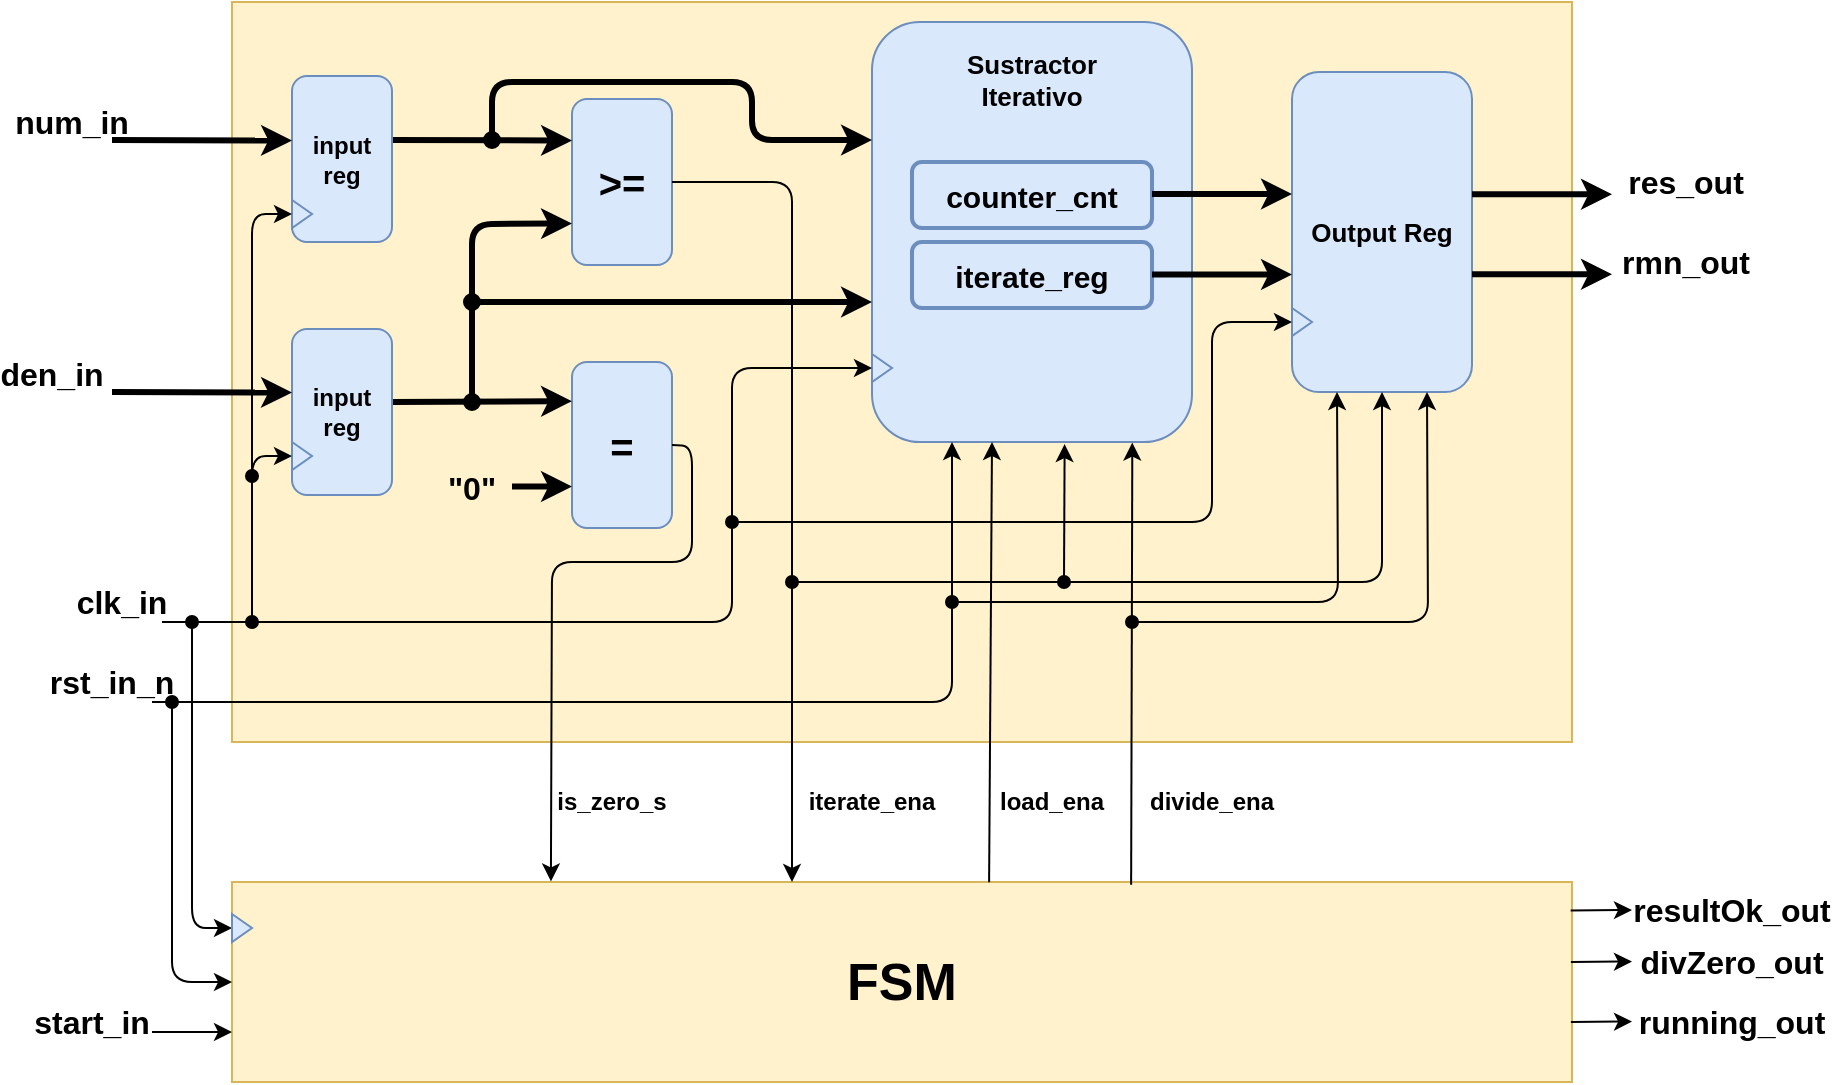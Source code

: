 <mxfile version="13.6.4" type="device"><diagram id="IGEeKRHh0Rcoziy8Hhgf" name="Page-1"><mxGraphModel dx="1338" dy="1916" grid="1" gridSize="10" guides="1" tooltips="1" connect="1" arrows="1" fold="1" page="1" pageScale="1" pageWidth="827" pageHeight="1169" math="0" shadow="0"><root><mxCell id="0"/><mxCell id="1" parent="0"/><mxCell id="wsad7hU_u0NOVcSZ6Bdz-1" value="&amp;lt;" style="rounded=0;whiteSpace=wrap;html=1;fillColor=#fff2cc;strokeColor=#d6b656;" parent="1" vertex="1"><mxGeometry x="120" y="-70" width="670" height="370" as="geometry"/></mxCell><mxCell id="wsad7hU_u0NOVcSZ6Bdz-5" value="&lt;font style=&quot;font-size: 16px&quot;&gt;&lt;b&gt;clk_in&lt;/b&gt;&lt;/font&gt;" style="text;html=1;strokeColor=none;fillColor=none;align=center;verticalAlign=middle;whiteSpace=wrap;rounded=0;" parent="1" vertex="1"><mxGeometry x="45" y="220" width="40" height="20" as="geometry"/></mxCell><mxCell id="wsad7hU_u0NOVcSZ6Bdz-11" value="" style="rounded=1;whiteSpace=wrap;html=1;fillColor=#dae8fc;strokeColor=#6c8ebf;" parent="1" vertex="1"><mxGeometry x="440" y="-60" width="160" height="210" as="geometry"/></mxCell><mxCell id="wsad7hU_u0NOVcSZ6Bdz-19" value="&lt;font style=&quot;font-size: 16px&quot;&gt;&lt;b&gt;rst_in_n&lt;br&gt;&lt;/b&gt;&lt;/font&gt;" style="text;html=1;strokeColor=none;fillColor=none;align=center;verticalAlign=middle;whiteSpace=wrap;rounded=0;" parent="1" vertex="1"><mxGeometry x="20" y="260" width="80" height="20" as="geometry"/></mxCell><mxCell id="wsad7hU_u0NOVcSZ6Bdz-26" value="" style="triangle;whiteSpace=wrap;html=1;fillColor=#dae8fc;strokeColor=#6c8ebf;" parent="1" vertex="1"><mxGeometry x="440" y="106" width="10" height="14" as="geometry"/></mxCell><mxCell id="akLisMP6t6g6D5X6pqiV-1" value="&lt;b&gt;&lt;font style=&quot;font-size: 26px&quot;&gt;FSM&lt;/font&gt;&lt;/b&gt;" style="rounded=0;whiteSpace=wrap;html=1;fillColor=#fff2cc;strokeColor=#d6b656;" parent="1" vertex="1"><mxGeometry x="120" y="370" width="670" height="100" as="geometry"/></mxCell><mxCell id="akLisMP6t6g6D5X6pqiV-3" value="&lt;font style=&quot;font-size: 16px&quot;&gt;&lt;b&gt;num_in&lt;/b&gt;&lt;/font&gt;" style="text;html=1;strokeColor=none;fillColor=none;align=center;verticalAlign=middle;whiteSpace=wrap;rounded=0;" parent="1" vertex="1"><mxGeometry x="20" y="-20" width="40" height="20" as="geometry"/></mxCell><mxCell id="akLisMP6t6g6D5X6pqiV-4" value="&lt;font style=&quot;font-size: 16px&quot;&gt;&lt;b&gt;den_in&lt;br&gt;&lt;/b&gt;&lt;/font&gt;" style="text;html=1;strokeColor=none;fillColor=none;align=center;verticalAlign=middle;whiteSpace=wrap;rounded=0;" parent="1" vertex="1"><mxGeometry x="10" y="106" width="40" height="20" as="geometry"/></mxCell><mxCell id="akLisMP6t6g6D5X6pqiV-5" value="&lt;font style=&quot;font-size: 16px&quot;&gt;&lt;b&gt;start_in&lt;/b&gt;&lt;/font&gt;" style="text;html=1;strokeColor=none;fillColor=none;align=center;verticalAlign=middle;whiteSpace=wrap;rounded=0;" parent="1" vertex="1"><mxGeometry x="30" y="430" width="40" height="20" as="geometry"/></mxCell><mxCell id="akLisMP6t6g6D5X6pqiV-7" value="&lt;font style=&quot;font-size: 20px&quot;&gt;&lt;b&gt;=&lt;/b&gt;&lt;/font&gt;" style="rounded=1;whiteSpace=wrap;html=1;fillColor=#dae8fc;strokeColor=#6c8ebf;" parent="1" vertex="1"><mxGeometry x="290" y="110" width="50" height="83" as="geometry"/></mxCell><mxCell id="akLisMP6t6g6D5X6pqiV-9" value="&lt;font style=&quot;font-size: 16px&quot;&gt;&lt;b&gt;&quot;0&quot;&lt;br&gt;&lt;/b&gt;&lt;/font&gt;" style="text;html=1;strokeColor=none;fillColor=none;align=center;verticalAlign=middle;whiteSpace=wrap;rounded=0;" parent="1" vertex="1"><mxGeometry x="220" y="160" width="40" height="25" as="geometry"/></mxCell><mxCell id="akLisMP6t6g6D5X6pqiV-17" value="&lt;span style=&quot;font-size: 20px&quot;&gt;&lt;b&gt;&amp;gt;=&lt;/b&gt;&lt;/span&gt;" style="rounded=1;whiteSpace=wrap;html=1;fillColor=#dae8fc;strokeColor=#6c8ebf;" parent="1" vertex="1"><mxGeometry x="290" y="-21.5" width="50" height="83" as="geometry"/></mxCell><mxCell id="akLisMP6t6g6D5X6pqiV-21" value="" style="endArrow=classic;html=1;strokeWidth=3;" parent="1" edge="1"><mxGeometry width="50" height="50" relative="1" as="geometry"><mxPoint x="200" y="130" as="sourcePoint"/><mxPoint x="290" y="129.58" as="targetPoint"/></mxGeometry></mxCell><mxCell id="akLisMP6t6g6D5X6pqiV-22" value="" style="endArrow=classic;html=1;strokeWidth=3;" parent="1" edge="1"><mxGeometry width="50" height="50" relative="1" as="geometry"><mxPoint x="260" y="172.26" as="sourcePoint"/><mxPoint x="290" y="172.26" as="targetPoint"/><Array as="points"><mxPoint x="280" y="172.26"/></Array></mxGeometry></mxCell><mxCell id="akLisMP6t6g6D5X6pqiV-32" value="" style="endArrow=classic;html=1;strokeWidth=3;entryX=0;entryY=0.25;entryDx=0;entryDy=0;" parent="1" target="akLisMP6t6g6D5X6pqiV-17" edge="1"><mxGeometry width="50" height="50" relative="1" as="geometry"><mxPoint x="200" y="-1" as="sourcePoint"/><mxPoint x="290" y="40.0" as="targetPoint"/></mxGeometry></mxCell><mxCell id="akLisMP6t6g6D5X6pqiV-36" value="" style="endArrow=classic;html=1;strokeWidth=3;startArrow=oval;startFill=1;" parent="1" edge="1"><mxGeometry width="50" height="50" relative="1" as="geometry"><mxPoint x="240" y="80" as="sourcePoint"/><mxPoint x="440" y="80" as="targetPoint"/></mxGeometry></mxCell><mxCell id="akLisMP6t6g6D5X6pqiV-37" value="" style="endArrow=classic;html=1;strokeWidth=3;startArrow=oval;startFill=1;" parent="1" edge="1"><mxGeometry width="50" height="50" relative="1" as="geometry"><mxPoint x="250" y="-1" as="sourcePoint"/><mxPoint x="440" y="-1" as="targetPoint"/><Array as="points"><mxPoint x="250" y="-30"/><mxPoint x="380" y="-30"/><mxPoint x="380" y="-1"/></Array></mxGeometry></mxCell><mxCell id="akLisMP6t6g6D5X6pqiV-39" value="" style="endArrow=classic;html=1;strokeWidth=3;entryX=0;entryY=0.75;entryDx=0;entryDy=0;startArrow=oval;startFill=1;" parent="1" target="akLisMP6t6g6D5X6pqiV-17" edge="1"><mxGeometry width="50" height="50" relative="1" as="geometry"><mxPoint x="240" y="130" as="sourcePoint"/><mxPoint x="280" y="40" as="targetPoint"/><Array as="points"><mxPoint x="240" y="41"/></Array></mxGeometry></mxCell><mxCell id="akLisMP6t6g6D5X6pqiV-40" value="" style="endArrow=classic;html=1;strokeWidth=1;exitX=1;exitY=0.5;exitDx=0;exitDy=0;entryX=0.238;entryY=-0.003;entryDx=0;entryDy=0;entryPerimeter=0;" parent="1" source="akLisMP6t6g6D5X6pqiV-7" target="akLisMP6t6g6D5X6pqiV-1" edge="1"><mxGeometry width="50" height="50" relative="1" as="geometry"><mxPoint x="410" y="250" as="sourcePoint"/><mxPoint x="280" y="360" as="targetPoint"/><Array as="points"><mxPoint x="350" y="152"/><mxPoint x="350" y="210"/><mxPoint x="280" y="210"/></Array></mxGeometry></mxCell><mxCell id="akLisMP6t6g6D5X6pqiV-41" value="&lt;font&gt;&lt;b&gt;&lt;font style=&quot;font-size: 12px&quot;&gt;is_zero_s&lt;/font&gt;&lt;br style=&quot;font-size: 11px&quot;&gt;&lt;/b&gt;&lt;/font&gt;" style="text;html=1;strokeColor=none;fillColor=none;align=center;verticalAlign=middle;whiteSpace=wrap;rounded=0;rotation=0;fontSize=11;" parent="1" vertex="1"><mxGeometry x="270" y="320" width="80" height="20" as="geometry"/></mxCell><mxCell id="akLisMP6t6g6D5X6pqiV-42" value="" style="endArrow=classic;html=1;strokeWidth=1;exitX=1;exitY=0.5;exitDx=0;exitDy=0;" parent="1" source="akLisMP6t6g6D5X6pqiV-17" edge="1"><mxGeometry width="50" height="50" relative="1" as="geometry"><mxPoint x="420" y="270" as="sourcePoint"/><mxPoint x="400" y="370" as="targetPoint"/><Array as="points"><mxPoint x="400" y="20"/></Array></mxGeometry></mxCell><mxCell id="akLisMP6t6g6D5X6pqiV-45" value="&lt;font&gt;&lt;b&gt;&lt;font style=&quot;font-size: 12px&quot;&gt;iterate_ena&lt;/font&gt;&lt;br style=&quot;font-size: 11px&quot;&gt;&lt;/b&gt;&lt;/font&gt;" style="text;html=1;strokeColor=none;fillColor=none;align=center;verticalAlign=middle;whiteSpace=wrap;rounded=0;rotation=0;fontSize=11;" parent="1" vertex="1"><mxGeometry x="400" y="320" width="80" height="20" as="geometry"/></mxCell><mxCell id="akLisMP6t6g6D5X6pqiV-47" value="" style="endArrow=classic;html=1;strokeWidth=1;fontSize=11;entryX=0;entryY=0.5;entryDx=0;entryDy=0;exitX=1;exitY=1;exitDx=0;exitDy=0;" parent="1" source="wsad7hU_u0NOVcSZ6Bdz-5" target="wsad7hU_u0NOVcSZ6Bdz-26" edge="1"><mxGeometry width="50" height="50" relative="1" as="geometry"><mxPoint x="180" y="240" as="sourcePoint"/><mxPoint x="430" y="113" as="targetPoint"/><Array as="points"><mxPoint x="370" y="240"/><mxPoint x="370" y="113"/></Array></mxGeometry></mxCell><mxCell id="akLisMP6t6g6D5X6pqiV-48" value="" style="endArrow=classic;html=1;strokeWidth=1;fontSize=11;entryX=0;entryY=0.5;entryDx=0;entryDy=0;startArrow=oval;startFill=1;" parent="1" target="akLisMP6t6g6D5X6pqiV-72" edge="1"><mxGeometry width="50" height="50" relative="1" as="geometry"><mxPoint x="100" y="240" as="sourcePoint"/><mxPoint x="200" y="350" as="targetPoint"/><Array as="points"><mxPoint x="100" y="393"/></Array></mxGeometry></mxCell><mxCell id="akLisMP6t6g6D5X6pqiV-49" value="" style="endArrow=classic;html=1;strokeWidth=1;fontSize=11;entryX=0.25;entryY=1;entryDx=0;entryDy=0;exitX=0.75;exitY=1;exitDx=0;exitDy=0;" parent="1" source="wsad7hU_u0NOVcSZ6Bdz-19" target="wsad7hU_u0NOVcSZ6Bdz-11" edge="1"><mxGeometry width="50" height="50" relative="1" as="geometry"><mxPoint x="200" y="270" as="sourcePoint"/><mxPoint x="230" y="250" as="targetPoint"/><Array as="points"><mxPoint x="480" y="280"/></Array></mxGeometry></mxCell><mxCell id="akLisMP6t6g6D5X6pqiV-50" value="" style="endArrow=classic;html=1;strokeWidth=1;fontSize=11;entryX=0;entryY=0.5;entryDx=0;entryDy=0;startArrow=oval;startFill=1;" parent="1" target="akLisMP6t6g6D5X6pqiV-1" edge="1"><mxGeometry width="50" height="50" relative="1" as="geometry"><mxPoint x="90" y="280" as="sourcePoint"/><mxPoint x="170" y="340" as="targetPoint"/><Array as="points"><mxPoint x="90" y="420"/></Array></mxGeometry></mxCell><mxCell id="akLisMP6t6g6D5X6pqiV-51" value="" style="endArrow=classic;html=1;strokeWidth=1;fontSize=11;entryX=0.375;entryY=1;entryDx=0;entryDy=0;entryPerimeter=0;exitX=0.565;exitY=0.001;exitDx=0;exitDy=0;exitPerimeter=0;" parent="1" source="akLisMP6t6g6D5X6pqiV-1" target="wsad7hU_u0NOVcSZ6Bdz-11" edge="1"><mxGeometry width="50" height="50" relative="1" as="geometry"><mxPoint x="500" y="350" as="sourcePoint"/><mxPoint x="520" y="170" as="targetPoint"/></mxGeometry></mxCell><mxCell id="akLisMP6t6g6D5X6pqiV-52" value="&lt;font&gt;&lt;b&gt;&lt;font style=&quot;font-size: 12px&quot;&gt;load_ena&lt;/font&gt;&lt;br style=&quot;font-size: 11px&quot;&gt;&lt;/b&gt;&lt;/font&gt;" style="text;html=1;strokeColor=none;fillColor=none;align=center;verticalAlign=middle;whiteSpace=wrap;rounded=0;rotation=0;fontSize=11;" parent="1" vertex="1"><mxGeometry x="490" y="320" width="80" height="20" as="geometry"/></mxCell><mxCell id="akLisMP6t6g6D5X6pqiV-53" value="" style="endArrow=classic;html=1;strokeWidth=1;fontSize=11;entryX=0.375;entryY=1;entryDx=0;entryDy=0;entryPerimeter=0;exitX=0.671;exitY=0.014;exitDx=0;exitDy=0;exitPerimeter=0;" parent="1" source="akLisMP6t6g6D5X6pqiV-1" edge="1"><mxGeometry width="50" height="50" relative="1" as="geometry"><mxPoint x="570" y="360" as="sourcePoint"/><mxPoint x="570.16" y="150.3" as="targetPoint"/></mxGeometry></mxCell><mxCell id="akLisMP6t6g6D5X6pqiV-55" value="&lt;font&gt;&lt;b&gt;&lt;font style=&quot;font-size: 12px&quot;&gt;divide_ena&lt;/font&gt;&lt;br style=&quot;font-size: 11px&quot;&gt;&lt;/b&gt;&lt;/font&gt;" style="text;html=1;strokeColor=none;fillColor=none;align=center;verticalAlign=middle;whiteSpace=wrap;rounded=0;rotation=0;fontSize=11;" parent="1" vertex="1"><mxGeometry x="570" y="320" width="80" height="20" as="geometry"/></mxCell><mxCell id="akLisMP6t6g6D5X6pqiV-59" value="&lt;b&gt;&lt;font style=&quot;font-size: 13px&quot;&gt;Sustractor Iterativo&lt;/font&gt;&lt;/b&gt;" style="text;html=1;strokeColor=none;fillColor=none;align=center;verticalAlign=middle;whiteSpace=wrap;rounded=0;fontSize=11;" parent="1" vertex="1"><mxGeometry x="485" y="-41.5" width="70" height="20" as="geometry"/></mxCell><mxCell id="akLisMP6t6g6D5X6pqiV-60" value="&lt;font style=&quot;font-size: 15px&quot;&gt;&lt;b&gt;counter_cnt&lt;/b&gt;&lt;/font&gt;" style="rounded=1;whiteSpace=wrap;html=1;fillColor=#dae8fc;strokeColor=#6c8ebf;strokeWidth=2;" parent="1" vertex="1"><mxGeometry x="460" y="10" width="120" height="33" as="geometry"/></mxCell><mxCell id="akLisMP6t6g6D5X6pqiV-61" value="&lt;font style=&quot;font-size: 15px&quot;&gt;&lt;b&gt;iterate_reg&lt;/b&gt;&lt;/font&gt;" style="rounded=1;whiteSpace=wrap;html=1;fillColor=#dae8fc;strokeColor=#6c8ebf;strokeWidth=2;" parent="1" vertex="1"><mxGeometry x="460" y="50" width="120" height="33" as="geometry"/></mxCell><mxCell id="akLisMP6t6g6D5X6pqiV-62" value="&lt;font size=&quot;1&quot;&gt;&lt;b style=&quot;font-size: 13px&quot;&gt;Output Reg&lt;/b&gt;&lt;/font&gt;" style="rounded=1;whiteSpace=wrap;html=1;fillColor=#dae8fc;strokeColor=#6c8ebf;" parent="1" vertex="1"><mxGeometry x="650" y="-35" width="90" height="160" as="geometry"/></mxCell><mxCell id="akLisMP6t6g6D5X6pqiV-63" value="" style="endArrow=classic;html=1;strokeWidth=3;startArrow=none;startFill=0;" parent="1" edge="1"><mxGeometry width="50" height="50" relative="1" as="geometry"><mxPoint x="580" y="26" as="sourcePoint"/><mxPoint x="650" y="26" as="targetPoint"/></mxGeometry></mxCell><mxCell id="akLisMP6t6g6D5X6pqiV-64" value="" style="endArrow=classic;html=1;strokeWidth=3;startArrow=none;startFill=0;" parent="1" edge="1"><mxGeometry width="50" height="50" relative="1" as="geometry"><mxPoint x="580" y="66.26" as="sourcePoint"/><mxPoint x="650" y="66.26" as="targetPoint"/></mxGeometry></mxCell><mxCell id="akLisMP6t6g6D5X6pqiV-65" value="" style="triangle;whiteSpace=wrap;html=1;fillColor=#dae8fc;strokeColor=#6c8ebf;" parent="1" vertex="1"><mxGeometry x="650" y="83" width="10" height="14" as="geometry"/></mxCell><mxCell id="akLisMP6t6g6D5X6pqiV-66" value="" style="endArrow=classic;html=1;strokeWidth=1;fontSize=11;entryX=0;entryY=0.5;entryDx=0;entryDy=0;startArrow=oval;startFill=1;" parent="1" target="akLisMP6t6g6D5X6pqiV-65" edge="1"><mxGeometry width="50" height="50" relative="1" as="geometry"><mxPoint x="370" y="190" as="sourcePoint"/><mxPoint x="620" y="160" as="targetPoint"/><Array as="points"><mxPoint x="610" y="190"/><mxPoint x="610" y="90"/></Array></mxGeometry></mxCell><mxCell id="akLisMP6t6g6D5X6pqiV-67" value="" style="endArrow=classic;html=1;strokeWidth=1;fontSize=11;entryX=0.25;entryY=1;entryDx=0;entryDy=0;startArrow=oval;startFill=1;" parent="1" target="akLisMP6t6g6D5X6pqiV-62" edge="1"><mxGeometry width="50" height="50" relative="1" as="geometry"><mxPoint x="480" y="230" as="sourcePoint"/><mxPoint x="670" y="200" as="targetPoint"/><Array as="points"><mxPoint x="673" y="230"/></Array></mxGeometry></mxCell><mxCell id="akLisMP6t6g6D5X6pqiV-69" value="" style="endArrow=classic;html=1;strokeWidth=1;fontSize=11;entryX=0.5;entryY=1;entryDx=0;entryDy=0;startArrow=oval;startFill=1;" parent="1" target="akLisMP6t6g6D5X6pqiV-62" edge="1"><mxGeometry width="50" height="50" relative="1" as="geometry"><mxPoint x="400" y="220" as="sourcePoint"/><mxPoint x="690" y="160" as="targetPoint"/><Array as="points"><mxPoint x="695" y="220"/></Array></mxGeometry></mxCell><mxCell id="akLisMP6t6g6D5X6pqiV-70" value="" style="endArrow=classic;html=1;strokeWidth=1;fontSize=11;entryX=0.75;entryY=1;entryDx=0;entryDy=0;startArrow=oval;startFill=1;" parent="1" target="akLisMP6t6g6D5X6pqiV-62" edge="1"><mxGeometry width="50" height="50" relative="1" as="geometry"><mxPoint x="570" y="240" as="sourcePoint"/><mxPoint x="740" y="200" as="targetPoint"/><Array as="points"><mxPoint x="718" y="240"/></Array></mxGeometry></mxCell><mxCell id="akLisMP6t6g6D5X6pqiV-71" value="" style="endArrow=classic;html=1;strokeWidth=1;fontSize=11;entryX=0.602;entryY=1.005;entryDx=0;entryDy=0;entryPerimeter=0;startArrow=oval;startFill=1;" parent="1" target="wsad7hU_u0NOVcSZ6Bdz-11" edge="1"><mxGeometry width="50" height="50" relative="1" as="geometry"><mxPoint x="536" y="220" as="sourcePoint"/><mxPoint x="560" y="170" as="targetPoint"/></mxGeometry></mxCell><mxCell id="akLisMP6t6g6D5X6pqiV-72" value="" style="triangle;whiteSpace=wrap;html=1;fillColor=#dae8fc;strokeColor=#6c8ebf;" parent="1" vertex="1"><mxGeometry x="120" y="386" width="10" height="14" as="geometry"/></mxCell><mxCell id="akLisMP6t6g6D5X6pqiV-73" value="" style="endArrow=classic;html=1;strokeWidth=3;startArrow=none;startFill=0;" parent="1" edge="1"><mxGeometry width="50" height="50" relative="1" as="geometry"><mxPoint x="740" y="26.16" as="sourcePoint"/><mxPoint x="810" y="26.16" as="targetPoint"/></mxGeometry></mxCell><mxCell id="akLisMP6t6g6D5X6pqiV-74" value="" style="endArrow=classic;html=1;strokeWidth=3;startArrow=none;startFill=0;" parent="1" edge="1"><mxGeometry width="50" height="50" relative="1" as="geometry"><mxPoint x="740" y="66.16" as="sourcePoint"/><mxPoint x="810" y="66.16" as="targetPoint"/></mxGeometry></mxCell><mxCell id="akLisMP6t6g6D5X6pqiV-75" value="" style="endArrow=classic;html=1;strokeWidth=1;fontSize=11;entryX=0;entryY=0.75;entryDx=0;entryDy=0;" parent="1" target="akLisMP6t6g6D5X6pqiV-1" edge="1"><mxGeometry width="50" height="50" relative="1" as="geometry"><mxPoint x="80" y="445" as="sourcePoint"/><mxPoint x="210" y="450" as="targetPoint"/></mxGeometry></mxCell><mxCell id="akLisMP6t6g6D5X6pqiV-76" value="&lt;font style=&quot;font-size: 16px&quot;&gt;&lt;b&gt;res_out&lt;/b&gt;&lt;/font&gt;" style="text;html=1;strokeColor=none;fillColor=none;align=center;verticalAlign=middle;whiteSpace=wrap;rounded=0;" parent="1" vertex="1"><mxGeometry x="827" y="10" width="40" height="20" as="geometry"/></mxCell><mxCell id="akLisMP6t6g6D5X6pqiV-77" value="&lt;font style=&quot;font-size: 16px&quot;&gt;&lt;b&gt;rmn_out&lt;/b&gt;&lt;/font&gt;" style="text;html=1;strokeColor=none;fillColor=none;align=center;verticalAlign=middle;whiteSpace=wrap;rounded=0;" parent="1" vertex="1"><mxGeometry x="827" y="50" width="40" height="20" as="geometry"/></mxCell><mxCell id="akLisMP6t6g6D5X6pqiV-78" value="&lt;font style=&quot;font-size: 16px&quot;&gt;&lt;b&gt;resultOk_out&lt;/b&gt;&lt;/font&gt;" style="text;html=1;strokeColor=none;fillColor=none;align=center;verticalAlign=middle;whiteSpace=wrap;rounded=0;" parent="1" vertex="1"><mxGeometry x="820" y="374" width="100" height="20" as="geometry"/></mxCell><mxCell id="akLisMP6t6g6D5X6pqiV-79" value="&lt;font style=&quot;font-size: 16px&quot;&gt;&lt;b&gt;divZero_out&lt;/b&gt;&lt;/font&gt;" style="text;html=1;strokeColor=none;fillColor=none;align=center;verticalAlign=middle;whiteSpace=wrap;rounded=0;" parent="1" vertex="1"><mxGeometry x="820" y="400" width="100" height="20" as="geometry"/></mxCell><mxCell id="akLisMP6t6g6D5X6pqiV-80" value="&lt;font style=&quot;font-size: 16px&quot;&gt;&lt;b&gt;running_out&lt;/b&gt;&lt;/font&gt;" style="text;html=1;strokeColor=none;fillColor=none;align=center;verticalAlign=middle;whiteSpace=wrap;rounded=0;" parent="1" vertex="1"><mxGeometry x="820" y="430" width="100" height="20" as="geometry"/></mxCell><mxCell id="akLisMP6t6g6D5X6pqiV-81" value="" style="endArrow=classic;html=1;strokeWidth=1;fontSize=11;entryX=0;entryY=0.5;entryDx=0;entryDy=0;exitX=0.999;exitY=0.142;exitDx=0;exitDy=0;exitPerimeter=0;" parent="1" source="akLisMP6t6g6D5X6pqiV-1" target="akLisMP6t6g6D5X6pqiV-78" edge="1"><mxGeometry width="50" height="50" relative="1" as="geometry"><mxPoint x="800" y="370" as="sourcePoint"/><mxPoint x="850" y="320" as="targetPoint"/></mxGeometry></mxCell><mxCell id="akLisMP6t6g6D5X6pqiV-82" value="" style="endArrow=classic;html=1;strokeWidth=1;fontSize=11;entryX=0;entryY=0.5;entryDx=0;entryDy=0;exitX=0.999;exitY=0.142;exitDx=0;exitDy=0;exitPerimeter=0;" parent="1" edge="1"><mxGeometry width="50" height="50" relative="1" as="geometry"><mxPoint x="789.43" y="409.96" as="sourcePoint"/><mxPoint x="820" y="409.76" as="targetPoint"/></mxGeometry></mxCell><mxCell id="akLisMP6t6g6D5X6pqiV-83" value="" style="endArrow=classic;html=1;strokeWidth=1;fontSize=11;entryX=0;entryY=0.5;entryDx=0;entryDy=0;exitX=0.999;exitY=0.142;exitDx=0;exitDy=0;exitPerimeter=0;" parent="1" edge="1"><mxGeometry width="50" height="50" relative="1" as="geometry"><mxPoint x="789.43" y="439.96" as="sourcePoint"/><mxPoint x="820" y="439.76" as="targetPoint"/></mxGeometry></mxCell><mxCell id="QY0I5FzlGSUk0tWmnPmh-1" value="&lt;b&gt;input reg&lt;/b&gt;" style="rounded=1;whiteSpace=wrap;html=1;fillColor=#dae8fc;strokeColor=#6c8ebf;" vertex="1" parent="1"><mxGeometry x="150" y="-33" width="50" height="83" as="geometry"/></mxCell><mxCell id="QY0I5FzlGSUk0tWmnPmh-2" value="&lt;b&gt;&lt;font style=&quot;font-size: 12px&quot;&gt;input reg&lt;/font&gt;&lt;/b&gt;" style="rounded=1;whiteSpace=wrap;html=1;fillColor=#dae8fc;strokeColor=#6c8ebf;" vertex="1" parent="1"><mxGeometry x="150" y="93.5" width="50" height="83" as="geometry"/></mxCell><mxCell id="QY0I5FzlGSUk0tWmnPmh-3" value="" style="endArrow=classic;html=1;strokeWidth=3;entryX=0;entryY=0.25;entryDx=0;entryDy=0;" edge="1" parent="1"><mxGeometry width="50" height="50" relative="1" as="geometry"><mxPoint x="60" y="-1" as="sourcePoint"/><mxPoint x="150" y="-0.75" as="targetPoint"/></mxGeometry></mxCell><mxCell id="QY0I5FzlGSUk0tWmnPmh-4" value="" style="endArrow=classic;html=1;strokeWidth=3;entryX=0;entryY=0.25;entryDx=0;entryDy=0;" edge="1" parent="1"><mxGeometry width="50" height="50" relative="1" as="geometry"><mxPoint x="60" y="125" as="sourcePoint"/><mxPoint x="150" y="125.25" as="targetPoint"/></mxGeometry></mxCell><mxCell id="QY0I5FzlGSUk0tWmnPmh-7" value="" style="triangle;whiteSpace=wrap;html=1;fillColor=#dae8fc;strokeColor=#6c8ebf;" vertex="1" parent="1"><mxGeometry x="150" y="150" width="10" height="14" as="geometry"/></mxCell><mxCell id="QY0I5FzlGSUk0tWmnPmh-8" value="" style="triangle;whiteSpace=wrap;html=1;fillColor=#dae8fc;strokeColor=#6c8ebf;" vertex="1" parent="1"><mxGeometry x="150" y="29" width="10" height="14" as="geometry"/></mxCell><mxCell id="QY0I5FzlGSUk0tWmnPmh-9" value="" style="endArrow=classic;html=1;entryX=0;entryY=0.5;entryDx=0;entryDy=0;startArrow=oval;startFill=1;" edge="1" parent="1" target="QY0I5FzlGSUk0tWmnPmh-7"><mxGeometry width="50" height="50" relative="1" as="geometry"><mxPoint x="130" y="240" as="sourcePoint"/><mxPoint x="90" y="160" as="targetPoint"/><Array as="points"><mxPoint x="130" y="157"/></Array></mxGeometry></mxCell><mxCell id="QY0I5FzlGSUk0tWmnPmh-10" value="" style="endArrow=classic;html=1;entryX=0;entryY=0.5;entryDx=0;entryDy=0;startArrow=oval;startFill=1;" edge="1" parent="1" target="QY0I5FzlGSUk0tWmnPmh-8"><mxGeometry width="50" height="50" relative="1" as="geometry"><mxPoint x="130" y="167" as="sourcePoint"/><mxPoint x="160" y="167.0" as="targetPoint"/><Array as="points"><mxPoint x="130" y="36"/></Array></mxGeometry></mxCell></root></mxGraphModel></diagram></mxfile>